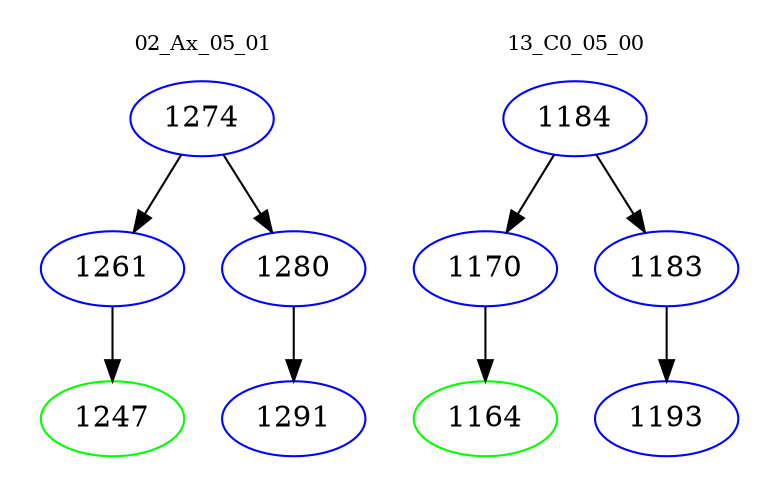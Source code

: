 digraph{
subgraph cluster_0 {
color = white
label = "02_Ax_05_01";
fontsize=10;
T0_1274 [label="1274", color="blue"]
T0_1274 -> T0_1261 [color="black"]
T0_1261 [label="1261", color="blue"]
T0_1261 -> T0_1247 [color="black"]
T0_1247 [label="1247", color="green"]
T0_1274 -> T0_1280 [color="black"]
T0_1280 [label="1280", color="blue"]
T0_1280 -> T0_1291 [color="black"]
T0_1291 [label="1291", color="blue"]
}
subgraph cluster_1 {
color = white
label = "13_C0_05_00";
fontsize=10;
T1_1184 [label="1184", color="blue"]
T1_1184 -> T1_1170 [color="black"]
T1_1170 [label="1170", color="blue"]
T1_1170 -> T1_1164 [color="black"]
T1_1164 [label="1164", color="green"]
T1_1184 -> T1_1183 [color="black"]
T1_1183 [label="1183", color="blue"]
T1_1183 -> T1_1193 [color="black"]
T1_1193 [label="1193", color="blue"]
}
}
